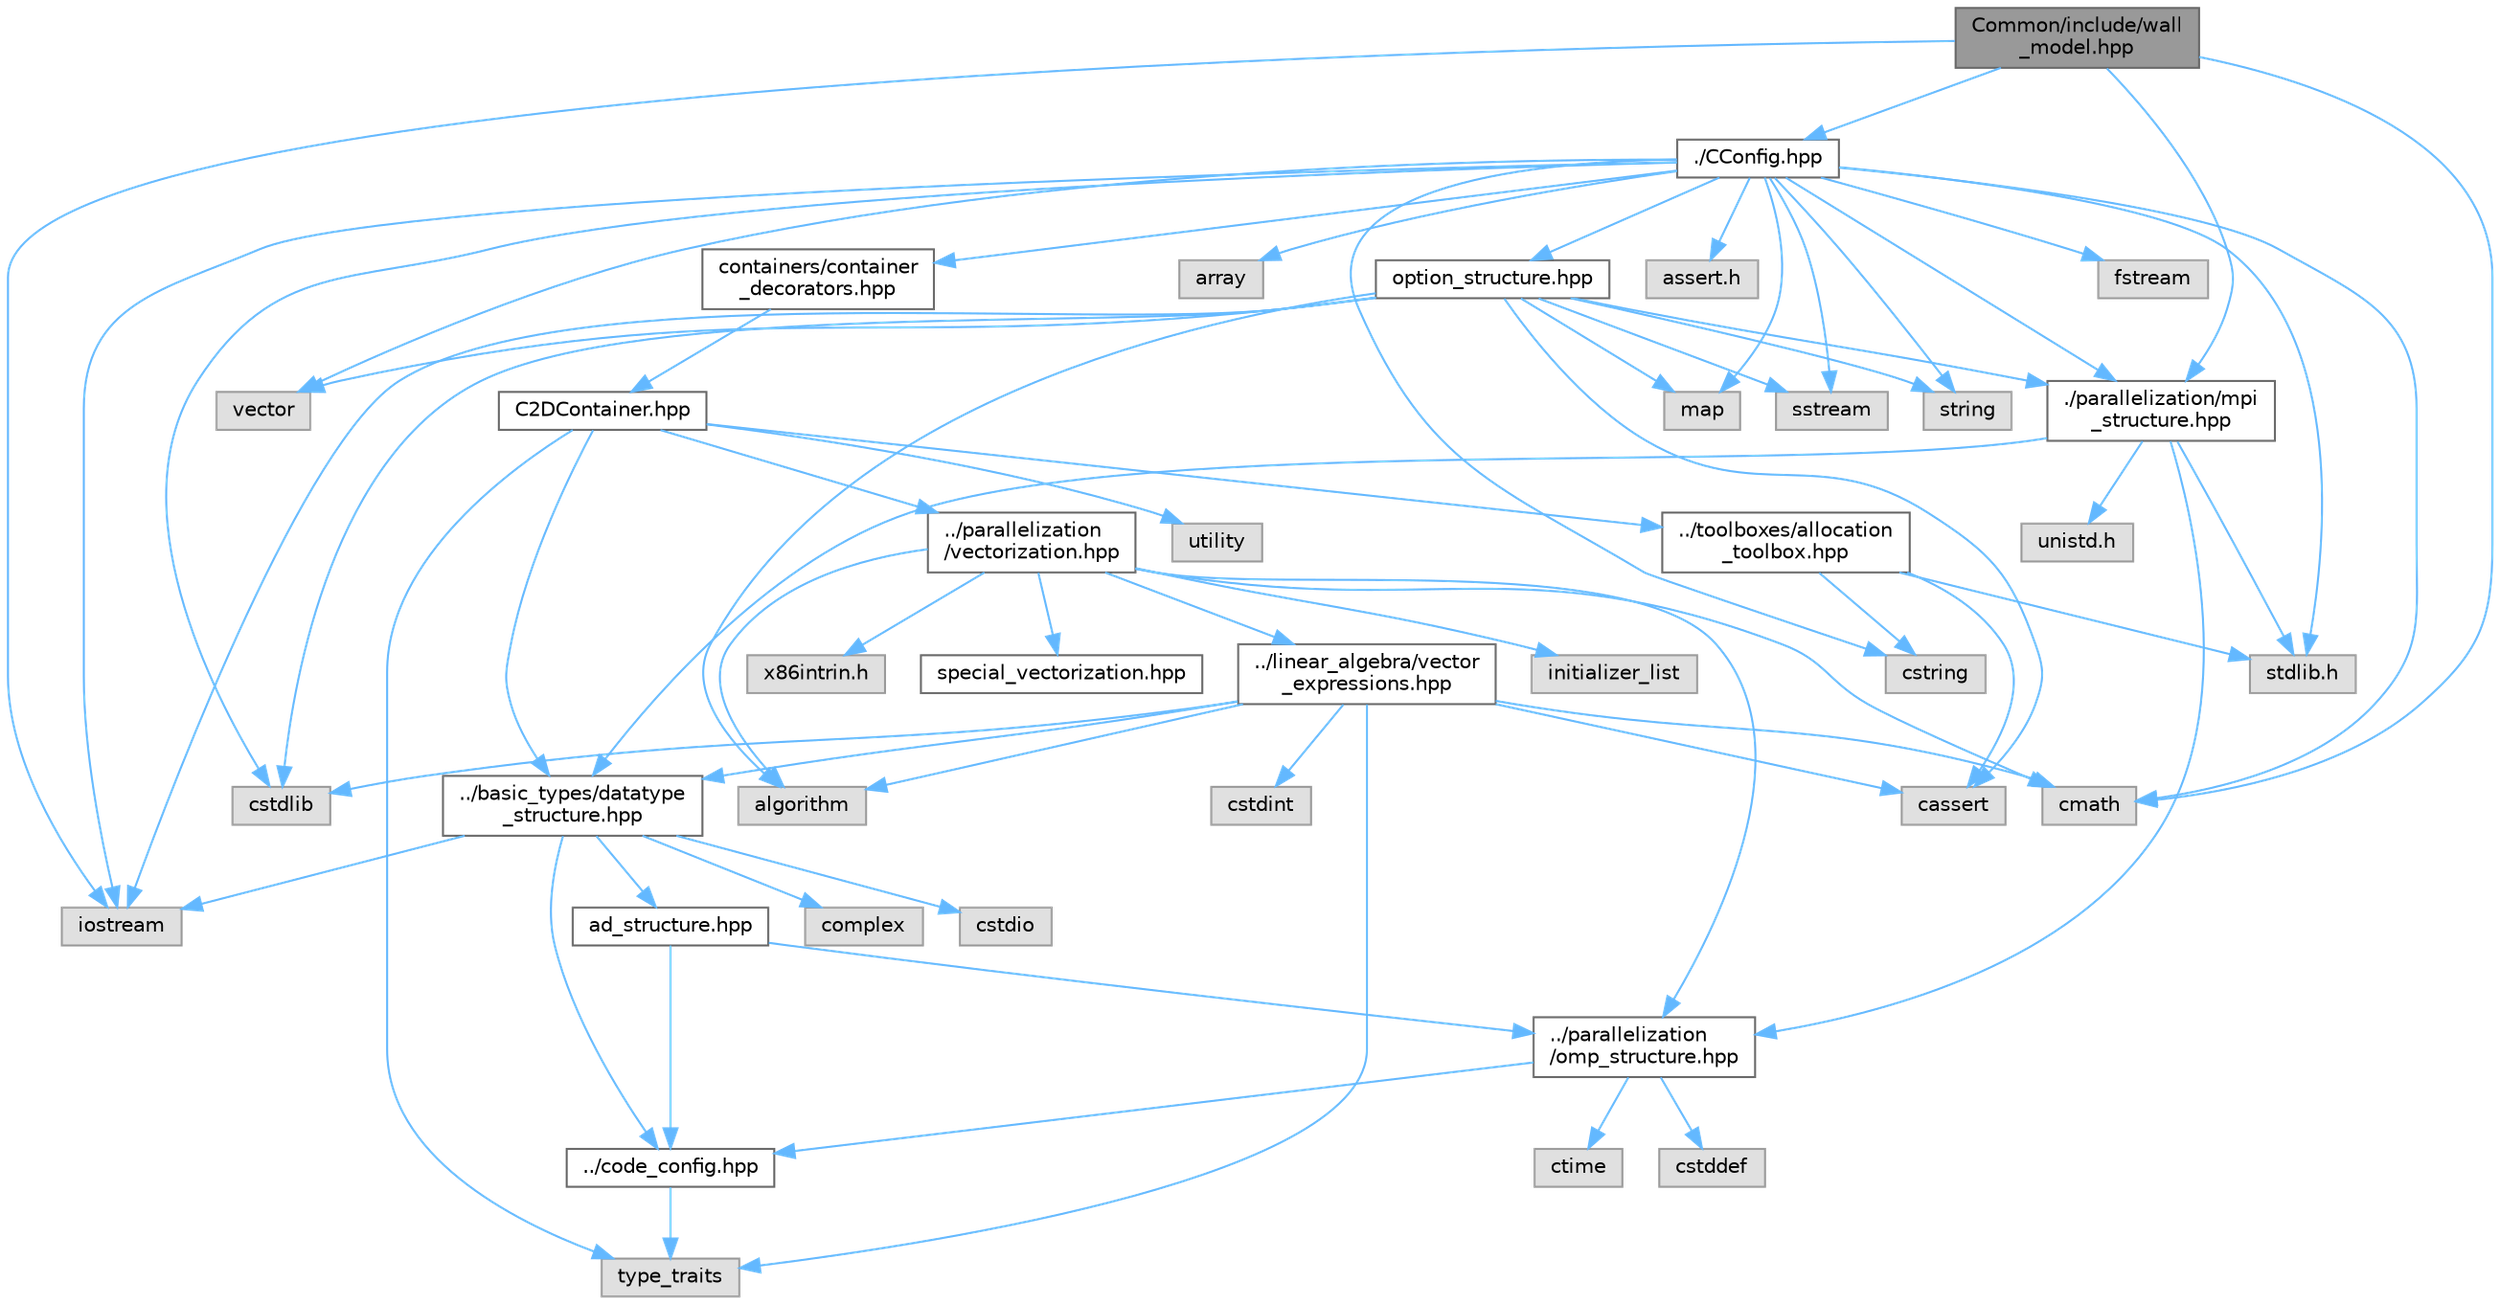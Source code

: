 digraph "Common/include/wall_model.hpp"
{
 // LATEX_PDF_SIZE
  bgcolor="transparent";
  edge [fontname=Helvetica,fontsize=10,labelfontname=Helvetica,labelfontsize=10];
  node [fontname=Helvetica,fontsize=10,shape=box,height=0.2,width=0.4];
  Node1 [id="Node000001",label="Common/include/wall\l_model.hpp",height=0.2,width=0.4,color="gray40", fillcolor="grey60", style="filled", fontcolor="black",tooltip="Headers for the wall model functions for large eddy simulations."];
  Node1 -> Node2 [id="edge1_Node000001_Node000002",color="steelblue1",style="solid",tooltip=" "];
  Node2 [id="Node000002",label="./parallelization/mpi\l_structure.hpp",height=0.2,width=0.4,color="grey40", fillcolor="white", style="filled",URL="$mpi__structure_8hpp.html",tooltip="Headers of the mpi interface for generalized datatypes. The subroutines and functions are in the mpi_..."];
  Node2 -> Node3 [id="edge2_Node000002_Node000003",color="steelblue1",style="solid",tooltip=" "];
  Node3 [id="Node000003",label="stdlib.h",height=0.2,width=0.4,color="grey60", fillcolor="#E0E0E0", style="filled",tooltip=" "];
  Node2 -> Node4 [id="edge3_Node000002_Node000004",color="steelblue1",style="solid",tooltip=" "];
  Node4 [id="Node000004",label="../basic_types/datatype\l_structure.hpp",height=0.2,width=0.4,color="grey40", fillcolor="white", style="filled",URL="$datatype__structure_8hpp.html",tooltip="Headers for generalized datatypes, defines an interface for AD types."];
  Node4 -> Node5 [id="edge4_Node000004_Node000005",color="steelblue1",style="solid",tooltip=" "];
  Node5 [id="Node000005",label="iostream",height=0.2,width=0.4,color="grey60", fillcolor="#E0E0E0", style="filled",tooltip=" "];
  Node4 -> Node6 [id="edge5_Node000004_Node000006",color="steelblue1",style="solid",tooltip=" "];
  Node6 [id="Node000006",label="complex",height=0.2,width=0.4,color="grey60", fillcolor="#E0E0E0", style="filled",tooltip=" "];
  Node4 -> Node7 [id="edge6_Node000004_Node000007",color="steelblue1",style="solid",tooltip=" "];
  Node7 [id="Node000007",label="cstdio",height=0.2,width=0.4,color="grey60", fillcolor="#E0E0E0", style="filled",tooltip=" "];
  Node4 -> Node8 [id="edge7_Node000004_Node000008",color="steelblue1",style="solid",tooltip=" "];
  Node8 [id="Node000008",label="../code_config.hpp",height=0.2,width=0.4,color="grey40", fillcolor="white", style="filled",URL="$code__config_8hpp.html",tooltip="Header file for collecting common macros, definitions and type configurations."];
  Node8 -> Node9 [id="edge8_Node000008_Node000009",color="steelblue1",style="solid",tooltip=" "];
  Node9 [id="Node000009",label="type_traits",height=0.2,width=0.4,color="grey60", fillcolor="#E0E0E0", style="filled",tooltip=" "];
  Node4 -> Node10 [id="edge9_Node000004_Node000010",color="steelblue1",style="solid",tooltip=" "];
  Node10 [id="Node000010",label="ad_structure.hpp",height=0.2,width=0.4,color="grey40", fillcolor="white", style="filled",URL="$ad__structure_8hpp.html",tooltip="Main routines for the algorithmic differentiation (AD) structure."];
  Node10 -> Node8 [id="edge10_Node000010_Node000008",color="steelblue1",style="solid",tooltip=" "];
  Node10 -> Node11 [id="edge11_Node000010_Node000011",color="steelblue1",style="solid",tooltip=" "];
  Node11 [id="Node000011",label="../parallelization\l/omp_structure.hpp",height=0.2,width=0.4,color="grey40", fillcolor="white", style="filled",URL="$omp__structure_8hpp.html",tooltip="OpenMP interface header, provides compatibility functions if the code is built without OpenMP support..."];
  Node11 -> Node12 [id="edge12_Node000011_Node000012",color="steelblue1",style="solid",tooltip=" "];
  Node12 [id="Node000012",label="cstddef",height=0.2,width=0.4,color="grey60", fillcolor="#E0E0E0", style="filled",tooltip=" "];
  Node11 -> Node8 [id="edge13_Node000011_Node000008",color="steelblue1",style="solid",tooltip=" "];
  Node11 -> Node13 [id="edge14_Node000011_Node000013",color="steelblue1",style="solid",tooltip=" "];
  Node13 [id="Node000013",label="ctime",height=0.2,width=0.4,color="grey60", fillcolor="#E0E0E0", style="filled",tooltip=" "];
  Node2 -> Node14 [id="edge15_Node000002_Node000014",color="steelblue1",style="solid",tooltip=" "];
  Node14 [id="Node000014",label="unistd.h",height=0.2,width=0.4,color="grey60", fillcolor="#E0E0E0", style="filled",tooltip=" "];
  Node2 -> Node11 [id="edge16_Node000002_Node000011",color="steelblue1",style="solid",tooltip=" "];
  Node1 -> Node15 [id="edge17_Node000001_Node000015",color="steelblue1",style="solid",tooltip=" "];
  Node15 [id="Node000015",label="./CConfig.hpp",height=0.2,width=0.4,color="grey40", fillcolor="white", style="filled",URL="$CConfig_8hpp.html",tooltip="All the information about the definition of the physical problem. The subroutines and functions are i..."];
  Node15 -> Node2 [id="edge18_Node000015_Node000002",color="steelblue1",style="solid",tooltip=" "];
  Node15 -> Node5 [id="edge19_Node000015_Node000005",color="steelblue1",style="solid",tooltip=" "];
  Node15 -> Node16 [id="edge20_Node000015_Node000016",color="steelblue1",style="solid",tooltip=" "];
  Node16 [id="Node000016",label="cstdlib",height=0.2,width=0.4,color="grey60", fillcolor="#E0E0E0", style="filled",tooltip=" "];
  Node15 -> Node17 [id="edge21_Node000015_Node000017",color="steelblue1",style="solid",tooltip=" "];
  Node17 [id="Node000017",label="fstream",height=0.2,width=0.4,color="grey60", fillcolor="#E0E0E0", style="filled",tooltip=" "];
  Node15 -> Node18 [id="edge22_Node000015_Node000018",color="steelblue1",style="solid",tooltip=" "];
  Node18 [id="Node000018",label="sstream",height=0.2,width=0.4,color="grey60", fillcolor="#E0E0E0", style="filled",tooltip=" "];
  Node15 -> Node19 [id="edge23_Node000015_Node000019",color="steelblue1",style="solid",tooltip=" "];
  Node19 [id="Node000019",label="string",height=0.2,width=0.4,color="grey60", fillcolor="#E0E0E0", style="filled",tooltip=" "];
  Node15 -> Node20 [id="edge24_Node000015_Node000020",color="steelblue1",style="solid",tooltip=" "];
  Node20 [id="Node000020",label="cstring",height=0.2,width=0.4,color="grey60", fillcolor="#E0E0E0", style="filled",tooltip=" "];
  Node15 -> Node21 [id="edge25_Node000015_Node000021",color="steelblue1",style="solid",tooltip=" "];
  Node21 [id="Node000021",label="vector",height=0.2,width=0.4,color="grey60", fillcolor="#E0E0E0", style="filled",tooltip=" "];
  Node15 -> Node22 [id="edge26_Node000015_Node000022",color="steelblue1",style="solid",tooltip=" "];
  Node22 [id="Node000022",label="array",height=0.2,width=0.4,color="grey60", fillcolor="#E0E0E0", style="filled",tooltip=" "];
  Node15 -> Node3 [id="edge27_Node000015_Node000003",color="steelblue1",style="solid",tooltip=" "];
  Node15 -> Node23 [id="edge28_Node000015_Node000023",color="steelblue1",style="solid",tooltip=" "];
  Node23 [id="Node000023",label="cmath",height=0.2,width=0.4,color="grey60", fillcolor="#E0E0E0", style="filled",tooltip=" "];
  Node15 -> Node24 [id="edge29_Node000015_Node000024",color="steelblue1",style="solid",tooltip=" "];
  Node24 [id="Node000024",label="map",height=0.2,width=0.4,color="grey60", fillcolor="#E0E0E0", style="filled",tooltip=" "];
  Node15 -> Node25 [id="edge30_Node000015_Node000025",color="steelblue1",style="solid",tooltip=" "];
  Node25 [id="Node000025",label="assert.h",height=0.2,width=0.4,color="grey60", fillcolor="#E0E0E0", style="filled",tooltip=" "];
  Node15 -> Node26 [id="edge31_Node000015_Node000026",color="steelblue1",style="solid",tooltip=" "];
  Node26 [id="Node000026",label="option_structure.hpp",height=0.2,width=0.4,color="grey40", fillcolor="white", style="filled",URL="$option__structure_8hpp.html",tooltip="Defines classes for referencing options for easy input in CConfig."];
  Node26 -> Node2 [id="edge32_Node000026_Node000002",color="steelblue1",style="solid",tooltip=" "];
  Node26 -> Node5 [id="edge33_Node000026_Node000005",color="steelblue1",style="solid",tooltip=" "];
  Node26 -> Node18 [id="edge34_Node000026_Node000018",color="steelblue1",style="solid",tooltip=" "];
  Node26 -> Node19 [id="edge35_Node000026_Node000019",color="steelblue1",style="solid",tooltip=" "];
  Node26 -> Node21 [id="edge36_Node000026_Node000021",color="steelblue1",style="solid",tooltip=" "];
  Node26 -> Node24 [id="edge37_Node000026_Node000024",color="steelblue1",style="solid",tooltip=" "];
  Node26 -> Node16 [id="edge38_Node000026_Node000016",color="steelblue1",style="solid",tooltip=" "];
  Node26 -> Node27 [id="edge39_Node000026_Node000027",color="steelblue1",style="solid",tooltip=" "];
  Node27 [id="Node000027",label="algorithm",height=0.2,width=0.4,color="grey60", fillcolor="#E0E0E0", style="filled",tooltip=" "];
  Node26 -> Node28 [id="edge40_Node000026_Node000028",color="steelblue1",style="solid",tooltip=" "];
  Node28 [id="Node000028",label="cassert",height=0.2,width=0.4,color="grey60", fillcolor="#E0E0E0", style="filled",tooltip=" "];
  Node15 -> Node29 [id="edge41_Node000015_Node000029",color="steelblue1",style="solid",tooltip=" "];
  Node29 [id="Node000029",label="containers/container\l_decorators.hpp",height=0.2,width=0.4,color="grey40", fillcolor="white", style="filled",URL="$container__decorators_8hpp.html",tooltip="Collection of small classes that decorate C2DContainer to augment its functionality,..."];
  Node29 -> Node30 [id="edge42_Node000029_Node000030",color="steelblue1",style="solid",tooltip=" "];
  Node30 [id="Node000030",label="C2DContainer.hpp",height=0.2,width=0.4,color="grey40", fillcolor="white", style="filled",URL="$C2DContainer_8hpp.html",tooltip="A templated vector/matrix object."];
  Node30 -> Node31 [id="edge43_Node000030_Node000031",color="steelblue1",style="solid",tooltip=" "];
  Node31 [id="Node000031",label="../toolboxes/allocation\l_toolbox.hpp",height=0.2,width=0.4,color="grey40", fillcolor="white", style="filled",URL="$allocation__toolbox_8hpp.html",tooltip="Helper function and classes for memory allocation. Focus on portability across platforms."];
  Node31 -> Node3 [id="edge44_Node000031_Node000003",color="steelblue1",style="solid",tooltip=" "];
  Node31 -> Node20 [id="edge45_Node000031_Node000020",color="steelblue1",style="solid",tooltip=" "];
  Node31 -> Node28 [id="edge46_Node000031_Node000028",color="steelblue1",style="solid",tooltip=" "];
  Node30 -> Node4 [id="edge47_Node000030_Node000004",color="steelblue1",style="solid",tooltip=" "];
  Node30 -> Node32 [id="edge48_Node000030_Node000032",color="steelblue1",style="solid",tooltip=" "];
  Node32 [id="Node000032",label="../parallelization\l/vectorization.hpp",height=0.2,width=0.4,color="grey40", fillcolor="white", style="filled",URL="$vectorization_8hpp.html",tooltip="Implementation of a portable SIMD type."];
  Node32 -> Node33 [id="edge49_Node000032_Node000033",color="steelblue1",style="solid",tooltip=" "];
  Node33 [id="Node000033",label="../linear_algebra/vector\l_expressions.hpp",height=0.2,width=0.4,color="grey40", fillcolor="white", style="filled",URL="$vector__expressions_8hpp.html",tooltip="Expression templates for vector types with coefficient-wise operations."];
  Node33 -> Node4 [id="edge50_Node000033_Node000004",color="steelblue1",style="solid",tooltip=" "];
  Node33 -> Node9 [id="edge51_Node000033_Node000009",color="steelblue1",style="solid",tooltip=" "];
  Node33 -> Node27 [id="edge52_Node000033_Node000027",color="steelblue1",style="solid",tooltip=" "];
  Node33 -> Node28 [id="edge53_Node000033_Node000028",color="steelblue1",style="solid",tooltip=" "];
  Node33 -> Node16 [id="edge54_Node000033_Node000016",color="steelblue1",style="solid",tooltip=" "];
  Node33 -> Node23 [id="edge55_Node000033_Node000023",color="steelblue1",style="solid",tooltip=" "];
  Node33 -> Node34 [id="edge56_Node000033_Node000034",color="steelblue1",style="solid",tooltip=" "];
  Node34 [id="Node000034",label="cstdint",height=0.2,width=0.4,color="grey60", fillcolor="#E0E0E0", style="filled",tooltip=" "];
  Node32 -> Node11 [id="edge57_Node000032_Node000011",color="steelblue1",style="solid",tooltip=" "];
  Node32 -> Node35 [id="edge58_Node000032_Node000035",color="steelblue1",style="solid",tooltip=" "];
  Node35 [id="Node000035",label="initializer_list",height=0.2,width=0.4,color="grey60", fillcolor="#E0E0E0", style="filled",tooltip=" "];
  Node32 -> Node27 [id="edge59_Node000032_Node000027",color="steelblue1",style="solid",tooltip=" "];
  Node32 -> Node23 [id="edge60_Node000032_Node000023",color="steelblue1",style="solid",tooltip=" "];
  Node32 -> Node36 [id="edge61_Node000032_Node000036",color="steelblue1",style="solid",tooltip=" "];
  Node36 [id="Node000036",label="x86intrin.h",height=0.2,width=0.4,color="grey60", fillcolor="#E0E0E0", style="filled",tooltip=" "];
  Node32 -> Node37 [id="edge62_Node000032_Node000037",color="steelblue1",style="solid",tooltip=" "];
  Node37 [id="Node000037",label="special_vectorization.hpp",height=0.2,width=0.4,color="grey40", fillcolor="white", style="filled",URL="$special__vectorization_8hpp.html",tooltip="Code generator header to create specializations of simd::Array."];
  Node30 -> Node38 [id="edge63_Node000030_Node000038",color="steelblue1",style="solid",tooltip=" "];
  Node38 [id="Node000038",label="utility",height=0.2,width=0.4,color="grey60", fillcolor="#E0E0E0", style="filled",tooltip=" "];
  Node30 -> Node9 [id="edge64_Node000030_Node000009",color="steelblue1",style="solid",tooltip=" "];
  Node1 -> Node5 [id="edge65_Node000001_Node000005",color="steelblue1",style="solid",tooltip=" "];
  Node1 -> Node23 [id="edge66_Node000001_Node000023",color="steelblue1",style="solid",tooltip=" "];
}
